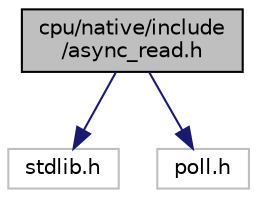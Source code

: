digraph "cpu/native/include/async_read.h"
{
 // LATEX_PDF_SIZE
  edge [fontname="Helvetica",fontsize="10",labelfontname="Helvetica",labelfontsize="10"];
  node [fontname="Helvetica",fontsize="10",shape=record];
  Node1 [label="cpu/native/include\l/async_read.h",height=0.2,width=0.4,color="black", fillcolor="grey75", style="filled", fontcolor="black",tooltip="Multiple asynchronous read on file descriptors."];
  Node1 -> Node2 [color="midnightblue",fontsize="10",style="solid",fontname="Helvetica"];
  Node2 [label="stdlib.h",height=0.2,width=0.4,color="grey75", fillcolor="white", style="filled",tooltip=" "];
  Node1 -> Node3 [color="midnightblue",fontsize="10",style="solid",fontname="Helvetica"];
  Node3 [label="poll.h",height=0.2,width=0.4,color="grey75", fillcolor="white", style="filled",tooltip=" "];
}
